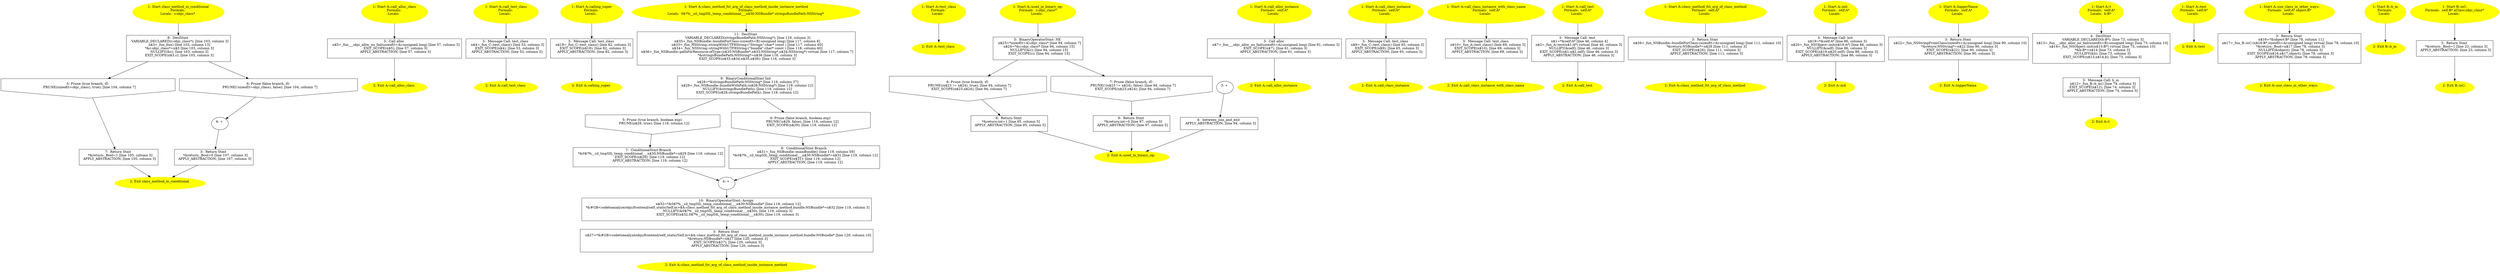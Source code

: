 /* @generated */
digraph cfg {
"class_method_in_conditional.2a19b0bd8eafdb3235f52585a49ef84a_1" [label="1: Start class_method_in_conditional\nFormals: \nLocals:  c:objc_class* \n  " color=yellow style=filled]
	

	 "class_method_in_conditional.2a19b0bd8eafdb3235f52585a49ef84a_1" -> "class_method_in_conditional.2a19b0bd8eafdb3235f52585a49ef84a_8" ;
"class_method_in_conditional.2a19b0bd8eafdb3235f52585a49ef84a_2" [label="2: Exit class_method_in_conditional \n  " color=yellow style=filled]
	

"class_method_in_conditional.2a19b0bd8eafdb3235f52585a49ef84a_3" [label="3:  Return Stmt \n   *&return:_Bool=0 [line 107, column 3]\n  APPLY_ABSTRACTION; [line 107, column 3]\n " shape="box"]
	

	 "class_method_in_conditional.2a19b0bd8eafdb3235f52585a49ef84a_3" -> "class_method_in_conditional.2a19b0bd8eafdb3235f52585a49ef84a_2" ;
"class_method_in_conditional.2a19b0bd8eafdb3235f52585a49ef84a_4" [label="4: + \n  " ]
	

	 "class_method_in_conditional.2a19b0bd8eafdb3235f52585a49ef84a_4" -> "class_method_in_conditional.2a19b0bd8eafdb3235f52585a49ef84a_3" ;
"class_method_in_conditional.2a19b0bd8eafdb3235f52585a49ef84a_5" [label="5: Prune (true branch, if) \n   PRUNE(sizeof(t=objc_class), true); [line 104, column 7]\n " shape="invhouse"]
	

	 "class_method_in_conditional.2a19b0bd8eafdb3235f52585a49ef84a_5" -> "class_method_in_conditional.2a19b0bd8eafdb3235f52585a49ef84a_7" ;
"class_method_in_conditional.2a19b0bd8eafdb3235f52585a49ef84a_6" [label="6: Prune (false branch, if) \n   PRUNE(!sizeof(t=objc_class), false); [line 104, column 7]\n " shape="invhouse"]
	

	 "class_method_in_conditional.2a19b0bd8eafdb3235f52585a49ef84a_6" -> "class_method_in_conditional.2a19b0bd8eafdb3235f52585a49ef84a_4" ;
"class_method_in_conditional.2a19b0bd8eafdb3235f52585a49ef84a_7" [label="7:  Return Stmt \n   *&return:_Bool=1 [line 105, column 5]\n  APPLY_ABSTRACTION; [line 105, column 5]\n " shape="box"]
	

	 "class_method_in_conditional.2a19b0bd8eafdb3235f52585a49ef84a_7" -> "class_method_in_conditional.2a19b0bd8eafdb3235f52585a49ef84a_2" ;
"class_method_in_conditional.2a19b0bd8eafdb3235f52585a49ef84a_8" [label="8:  DeclStmt \n   VARIABLE_DECLARED(c:objc_class*); [line 103, column 3]\n  n$3=_fun_foo() [line 103, column 13]\n  *&c:objc_class*=n$3 [line 103, column 3]\n  NULLIFY(&c); [line 103, column 3]\n  EXIT_SCOPE(n$3,c); [line 103, column 3]\n " shape="box"]
	

	 "class_method_in_conditional.2a19b0bd8eafdb3235f52585a49ef84a_8" -> "class_method_in_conditional.2a19b0bd8eafdb3235f52585a49ef84a_5" ;
	 "class_method_in_conditional.2a19b0bd8eafdb3235f52585a49ef84a_8" -> "class_method_in_conditional.2a19b0bd8eafdb3235f52585a49ef84a_6" ;
"call_alloc_class#A#class.0cef99601cab56333305f5f96f227079_1" [label="1: Start A::call_alloc_class\nFormals: \nLocals:  \n  " color=yellow style=filled]
	

	 "call_alloc_class#A#class.0cef99601cab56333305f5f96f227079_1" -> "call_alloc_class#A#class.0cef99601cab56333305f5f96f227079_3" ;
"call_alloc_class#A#class.0cef99601cab56333305f5f96f227079_2" [label="2: Exit A::call_alloc_class \n  " color=yellow style=filled]
	

"call_alloc_class#A#class.0cef99601cab56333305f5f96f227079_3" [label="3:  Call alloc \n   n$5=_fun___objc_alloc_no_fail(sizeof(t=A):unsigned long) [line 57, column 3]\n  EXIT_SCOPE(n$5); [line 57, column 3]\n  APPLY_ABSTRACTION; [line 57, column 3]\n " shape="box"]
	

	 "call_alloc_class#A#class.0cef99601cab56333305f5f96f227079_3" -> "call_alloc_class#A#class.0cef99601cab56333305f5f96f227079_2" ;
"call_test_class#A#class.cc4e8c6ada1c4f85dad976d179e36c9a_1" [label="1: Start A::call_test_class\nFormals: \nLocals:  \n  " color=yellow style=filled]
	

	 "call_test_class#A#class.cc4e8c6ada1c4f85dad976d179e36c9a_1" -> "call_test_class#A#class.cc4e8c6ada1c4f85dad976d179e36c9a_3" ;
"call_test_class#A#class.cc4e8c6ada1c4f85dad976d179e36c9a_2" [label="2: Exit A::call_test_class \n  " color=yellow style=filled]
	

"call_test_class#A#class.cc4e8c6ada1c4f85dad976d179e36c9a_3" [label="3:  Message Call: test_class \n   n$4=_fun_C::test_class() [line 53, column 3]\n  EXIT_SCOPE(n$4); [line 53, column 3]\n  APPLY_ABSTRACTION; [line 53, column 3]\n " shape="box"]
	

	 "call_test_class#A#class.cc4e8c6ada1c4f85dad976d179e36c9a_3" -> "call_test_class#A#class.cc4e8c6ada1c4f85dad976d179e36c9a_2" ;
"calling_super#A#class.0edc1d1d1c4ade7cd9adaa77e7322ad1_1" [label="1: Start A::calling_super\nFormals: \nLocals:  \n  " color=yellow style=filled]
	

	 "calling_super#A#class.0edc1d1d1c4ade7cd9adaa77e7322ad1_1" -> "calling_super#A#class.0edc1d1d1c4ade7cd9adaa77e7322ad1_3" ;
"calling_super#A#class.0edc1d1d1c4ade7cd9adaa77e7322ad1_2" [label="2: Exit A::calling_super \n  " color=yellow style=filled]
	

"calling_super#A#class.0edc1d1d1c4ade7cd9adaa77e7322ad1_3" [label="3:  Message Call: test_class \n   n$18=_fun_C::test_class() [line 82, column 3]\n  EXIT_SCOPE(n$18); [line 82, column 3]\n  APPLY_ABSTRACTION; [line 82, column 3]\n " shape="box"]
	

	 "calling_super#A#class.0edc1d1d1c4ade7cd9adaa77e7322ad1_3" -> "calling_super#A#class.0edc1d1d1c4ade7cd9adaa77e7322ad1_2" ;
"class_method_fst_arg_of_class_method_inside_instance_method#A#class.7bda69c598fb7e024d776cec3122e2a6_1" [label="1: Start A::class_method_fst_arg_of_class_method_inside_instance_method\nFormals: \nLocals:  0$?%__sil_tmpSIL_temp_conditional___n$30:NSBundle* stringsBundlePath:NSString* \n  " color=yellow style=filled]
	

	 "class_method_fst_arg_of_class_method_inside_instance_method#A#class.7bda69c598fb7e024d776cec3122e2a6_1" -> "class_method_fst_arg_of_class_method_inside_instance_method#A#class.7bda69c598fb7e024d776cec3122e2a6_11" ;
"class_method_fst_arg_of_class_method_inside_instance_method#A#class.7bda69c598fb7e024d776cec3122e2a6_2" [label="2: Exit A::class_method_fst_arg_of_class_method_inside_instance_method \n  " color=yellow style=filled]
	

"class_method_fst_arg_of_class_method_inside_instance_method#A#class.7bda69c598fb7e024d776cec3122e2a6_3" [label="3:  Return Stmt \n   n$27=*&#GB<codetoanalyze/objc/frontend/self_static/Self.m>$A::class_method_fst_arg_of_class_method_inside_instance_method.bundle:NSBundle* [line 120, column 10]\n  *&return:NSBundle*=n$27 [line 120, column 3]\n  EXIT_SCOPE(n$27); [line 120, column 3]\n  APPLY_ABSTRACTION; [line 120, column 3]\n " shape="box"]
	

	 "class_method_fst_arg_of_class_method_inside_instance_method#A#class.7bda69c598fb7e024d776cec3122e2a6_3" -> "class_method_fst_arg_of_class_method_inside_instance_method#A#class.7bda69c598fb7e024d776cec3122e2a6_2" ;
"class_method_fst_arg_of_class_method_inside_instance_method#A#class.7bda69c598fb7e024d776cec3122e2a6_4" [label="4: + \n  " ]
	

	 "class_method_fst_arg_of_class_method_inside_instance_method#A#class.7bda69c598fb7e024d776cec3122e2a6_4" -> "class_method_fst_arg_of_class_method_inside_instance_method#A#class.7bda69c598fb7e024d776cec3122e2a6_10" ;
"class_method_fst_arg_of_class_method_inside_instance_method#A#class.7bda69c598fb7e024d776cec3122e2a6_5" [label="5: Prune (true branch, boolean exp) \n   PRUNE(n$29, true); [line 119, column 12]\n " shape="invhouse"]
	

	 "class_method_fst_arg_of_class_method_inside_instance_method#A#class.7bda69c598fb7e024d776cec3122e2a6_5" -> "class_method_fst_arg_of_class_method_inside_instance_method#A#class.7bda69c598fb7e024d776cec3122e2a6_7" ;
"class_method_fst_arg_of_class_method_inside_instance_method#A#class.7bda69c598fb7e024d776cec3122e2a6_6" [label="6: Prune (false branch, boolean exp) \n   PRUNE(!n$29, false); [line 119, column 12]\n  EXIT_SCOPE(n$29); [line 119, column 12]\n " shape="invhouse"]
	

	 "class_method_fst_arg_of_class_method_inside_instance_method#A#class.7bda69c598fb7e024d776cec3122e2a6_6" -> "class_method_fst_arg_of_class_method_inside_instance_method#A#class.7bda69c598fb7e024d776cec3122e2a6_8" ;
"class_method_fst_arg_of_class_method_inside_instance_method#A#class.7bda69c598fb7e024d776cec3122e2a6_7" [label="7:  ConditionalStmt Branch \n   *&0$?%__sil_tmpSIL_temp_conditional___n$30:NSBundle*=n$29 [line 119, column 12]\n  EXIT_SCOPE(n$29); [line 119, column 12]\n  APPLY_ABSTRACTION; [line 119, column 12]\n " shape="box"]
	

	 "class_method_fst_arg_of_class_method_inside_instance_method#A#class.7bda69c598fb7e024d776cec3122e2a6_7" -> "class_method_fst_arg_of_class_method_inside_instance_method#A#class.7bda69c598fb7e024d776cec3122e2a6_4" ;
"class_method_fst_arg_of_class_method_inside_instance_method#A#class.7bda69c598fb7e024d776cec3122e2a6_8" [label="8:  ConditionalStmt Branch \n   n$31=_fun_NSBundle::mainBundle() [line 119, column 59]\n  *&0$?%__sil_tmpSIL_temp_conditional___n$30:NSBundle*=n$31 [line 119, column 12]\n  EXIT_SCOPE(n$31); [line 119, column 12]\n  APPLY_ABSTRACTION; [line 119, column 12]\n " shape="box"]
	

	 "class_method_fst_arg_of_class_method_inside_instance_method#A#class.7bda69c598fb7e024d776cec3122e2a6_8" -> "class_method_fst_arg_of_class_method_inside_instance_method#A#class.7bda69c598fb7e024d776cec3122e2a6_4" ;
"class_method_fst_arg_of_class_method_inside_instance_method#A#class.7bda69c598fb7e024d776cec3122e2a6_9" [label="9:  BinaryConditionalStmt Init \n   n$28=*&stringsBundlePath:NSString* [line 119, column 37]\n  n$29=_fun_NSBundle::bundleWithPath:(n$28:NSString*) [line 119, column 12]\n  NULLIFY(&stringsBundlePath); [line 119, column 12]\n  EXIT_SCOPE(n$28,stringsBundlePath); [line 119, column 12]\n " shape="box"]
	

	 "class_method_fst_arg_of_class_method_inside_instance_method#A#class.7bda69c598fb7e024d776cec3122e2a6_9" -> "class_method_fst_arg_of_class_method_inside_instance_method#A#class.7bda69c598fb7e024d776cec3122e2a6_5" ;
	 "class_method_fst_arg_of_class_method_inside_instance_method#A#class.7bda69c598fb7e024d776cec3122e2a6_9" -> "class_method_fst_arg_of_class_method_inside_instance_method#A#class.7bda69c598fb7e024d776cec3122e2a6_6" ;
"class_method_fst_arg_of_class_method_inside_instance_method#A#class.7bda69c598fb7e024d776cec3122e2a6_10" [label="10:  BinaryOperatorStmt: Assign \n   n$32=*&0$?%__sil_tmpSIL_temp_conditional___n$30:NSBundle* [line 119, column 12]\n  *&#GB<codetoanalyze/objc/frontend/self_static/Self.m>$A::class_method_fst_arg_of_class_method_inside_instance_method.bundle:NSBundle*=n$32 [line 119, column 3]\n  NULLIFY(&0$?%__sil_tmpSIL_temp_conditional___n$30); [line 119, column 3]\n  EXIT_SCOPE(n$32,0$?%__sil_tmpSIL_temp_conditional___n$30); [line 119, column 3]\n " shape="box"]
	

	 "class_method_fst_arg_of_class_method_inside_instance_method#A#class.7bda69c598fb7e024d776cec3122e2a6_10" -> "class_method_fst_arg_of_class_method_inside_instance_method#A#class.7bda69c598fb7e024d776cec3122e2a6_3" ;
"class_method_fst_arg_of_class_method_inside_instance_method#A#class.7bda69c598fb7e024d776cec3122e2a6_11" [label="11:  DeclStmt \n   VARIABLE_DECLARED(stringsBundlePath:NSString*); [line 116, column 3]\n  n$35=_fun_NSBundle::bundleForClass:(sizeof(t=B):unsigned long) [line 117, column 8]\n  n$33=_fun_NSString::stringWithUTF8String:(\"Strings\":char* const ) [line 117, column 60]\n  n$34=_fun_NSString::stringWithUTF8String:(\"bundle\":char* const ) [line 118, column 60]\n  n$36=_fun_NSBundle::pathForResource:ofType:(n$35:NSBundle*,n$33:NSString*,n$34:NSString*) virtual [line 117, column 7]\n  *&stringsBundlePath:NSString*=n$36 [line 116, column 3]\n  EXIT_SCOPE(n$33,n$34,n$35,n$36); [line 116, column 3]\n " shape="box"]
	

	 "class_method_fst_arg_of_class_method_inside_instance_method#A#class.7bda69c598fb7e024d776cec3122e2a6_11" -> "class_method_fst_arg_of_class_method_inside_instance_method#A#class.7bda69c598fb7e024d776cec3122e2a6_9" ;
"test_class#A#class.97324b18f626e66a3c32cec03286eb8d_1" [label="1: Start A::test_class\nFormals: \nLocals:  \n  " color=yellow style=filled]
	

	 "test_class#A#class.97324b18f626e66a3c32cec03286eb8d_1" -> "test_class#A#class.97324b18f626e66a3c32cec03286eb8d_2" ;
"test_class#A#class.97324b18f626e66a3c32cec03286eb8d_2" [label="2: Exit A::test_class \n  " color=yellow style=filled]
	

"used_in_binary_op:#A(struct objc_class)#class.da9fc6494d494952f5246c6cf4478263_1" [label="1: Start A::used_in_binary_op:\nFormals:  c:objc_class*\nLocals:  \n  " color=yellow style=filled]
	

	 "used_in_binary_op:#A(struct objc_class)#class.da9fc6494d494952f5246c6cf4478263_1" -> "used_in_binary_op:#A(struct objc_class)#class.da9fc6494d494952f5246c6cf4478263_5" ;
"used_in_binary_op:#A(struct objc_class)#class.da9fc6494d494952f5246c6cf4478263_2" [label="2: Exit A::used_in_binary_op: \n  " color=yellow style=filled]
	

"used_in_binary_op:#A(struct objc_class)#class.da9fc6494d494952f5246c6cf4478263_3" [label="3: + \n  " ]
	

	 "used_in_binary_op:#A(struct objc_class)#class.da9fc6494d494952f5246c6cf4478263_3" -> "used_in_binary_op:#A(struct objc_class)#class.da9fc6494d494952f5246c6cf4478263_4" ;
"used_in_binary_op:#A(struct objc_class)#class.da9fc6494d494952f5246c6cf4478263_4" [label="4:  between_join_and_exit \n   APPLY_ABSTRACTION; [line 94, column 3]\n " shape="box"]
	

	 "used_in_binary_op:#A(struct objc_class)#class.da9fc6494d494952f5246c6cf4478263_4" -> "used_in_binary_op:#A(struct objc_class)#class.da9fc6494d494952f5246c6cf4478263_2" ;
"used_in_binary_op:#A(struct objc_class)#class.da9fc6494d494952f5246c6cf4478263_5" [label="5:  BinaryOperatorStmt: NE \n   n$23=*sizeof(t=A):objc_class* [line 94, column 7]\n  n$24=*&c:objc_class* [line 94, column 15]\n  NULLIFY(&c); [line 94, column 15]\n  EXIT_SCOPE(c); [line 94, column 15]\n " shape="box"]
	

	 "used_in_binary_op:#A(struct objc_class)#class.da9fc6494d494952f5246c6cf4478263_5" -> "used_in_binary_op:#A(struct objc_class)#class.da9fc6494d494952f5246c6cf4478263_6" ;
	 "used_in_binary_op:#A(struct objc_class)#class.da9fc6494d494952f5246c6cf4478263_5" -> "used_in_binary_op:#A(struct objc_class)#class.da9fc6494d494952f5246c6cf4478263_7" ;
"used_in_binary_op:#A(struct objc_class)#class.da9fc6494d494952f5246c6cf4478263_6" [label="6: Prune (true branch, if) \n   PRUNE((n$23 != n$24), true); [line 94, column 7]\n  EXIT_SCOPE(n$23,n$24); [line 94, column 7]\n " shape="invhouse"]
	

	 "used_in_binary_op:#A(struct objc_class)#class.da9fc6494d494952f5246c6cf4478263_6" -> "used_in_binary_op:#A(struct objc_class)#class.da9fc6494d494952f5246c6cf4478263_8" ;
"used_in_binary_op:#A(struct objc_class)#class.da9fc6494d494952f5246c6cf4478263_7" [label="7: Prune (false branch, if) \n   PRUNE(!(n$23 != n$24), false); [line 94, column 7]\n  EXIT_SCOPE(n$23,n$24); [line 94, column 7]\n " shape="invhouse"]
	

	 "used_in_binary_op:#A(struct objc_class)#class.da9fc6494d494952f5246c6cf4478263_7" -> "used_in_binary_op:#A(struct objc_class)#class.da9fc6494d494952f5246c6cf4478263_9" ;
"used_in_binary_op:#A(struct objc_class)#class.da9fc6494d494952f5246c6cf4478263_8" [label="8:  Return Stmt \n   *&return:int=1 [line 95, column 5]\n  APPLY_ABSTRACTION; [line 95, column 5]\n " shape="box"]
	

	 "used_in_binary_op:#A(struct objc_class)#class.da9fc6494d494952f5246c6cf4478263_8" -> "used_in_binary_op:#A(struct objc_class)#class.da9fc6494d494952f5246c6cf4478263_2" ;
"used_in_binary_op:#A(struct objc_class)#class.da9fc6494d494952f5246c6cf4478263_9" [label="9:  Return Stmt \n   *&return:int=0 [line 97, column 5]\n  APPLY_ABSTRACTION; [line 97, column 5]\n " shape="box"]
	

	 "used_in_binary_op:#A(struct objc_class)#class.da9fc6494d494952f5246c6cf4478263_9" -> "used_in_binary_op:#A(struct objc_class)#class.da9fc6494d494952f5246c6cf4478263_2" ;
"call_alloc_instance#A#instance.70a20314d55f22fb46408deb70d9aabb_1" [label="1: Start A::call_alloc_instance\nFormals:  self:A*\nLocals:  \n  " color=yellow style=filled]
	

	 "call_alloc_instance#A#instance.70a20314d55f22fb46408deb70d9aabb_1" -> "call_alloc_instance#A#instance.70a20314d55f22fb46408deb70d9aabb_3" ;
"call_alloc_instance#A#instance.70a20314d55f22fb46408deb70d9aabb_2" [label="2: Exit A::call_alloc_instance \n  " color=yellow style=filled]
	

"call_alloc_instance#A#instance.70a20314d55f22fb46408deb70d9aabb_3" [label="3:  Call alloc \n   n$7=_fun___objc_alloc_no_fail(sizeof(t=A):unsigned long) [line 61, column 3]\n  EXIT_SCOPE(n$7); [line 61, column 3]\n  APPLY_ABSTRACTION; [line 61, column 3]\n " shape="box"]
	

	 "call_alloc_instance#A#instance.70a20314d55f22fb46408deb70d9aabb_3" -> "call_alloc_instance#A#instance.70a20314d55f22fb46408deb70d9aabb_2" ;
"call_class_instance#A#instance.eb1ae02cd94582eb1fc7cb426794f9f0_1" [label="1: Start A::call_class_instance\nFormals:  self:A*\nLocals:  \n  " color=yellow style=filled]
	

	 "call_class_instance#A#instance.eb1ae02cd94582eb1fc7cb426794f9f0_1" -> "call_class_instance#A#instance.eb1ae02cd94582eb1fc7cb426794f9f0_3" ;
"call_class_instance#A#instance.eb1ae02cd94582eb1fc7cb426794f9f0_2" [label="2: Exit A::call_class_instance \n  " color=yellow style=filled]
	

"call_class_instance#A#instance.eb1ae02cd94582eb1fc7cb426794f9f0_3" [label="3:  Message Call: test_class \n   n$9=_fun_C::test_class() [line 65, column 3]\n  EXIT_SCOPE(n$9); [line 65, column 3]\n  APPLY_ABSTRACTION; [line 65, column 3]\n " shape="box"]
	

	 "call_class_instance#A#instance.eb1ae02cd94582eb1fc7cb426794f9f0_3" -> "call_class_instance#A#instance.eb1ae02cd94582eb1fc7cb426794f9f0_2" ;
"call_class_instance_with_class_name#A#instance.1baf88c0fb5549c04909fab0bed63c39_1" [label="1: Start A::call_class_instance_with_class_name\nFormals:  self:A*\nLocals:  \n  " color=yellow style=filled]
	

	 "call_class_instance_with_class_name#A#instance.1baf88c0fb5549c04909fab0bed63c39_1" -> "call_class_instance_with_class_name#A#instance.1baf88c0fb5549c04909fab0bed63c39_3" ;
"call_class_instance_with_class_name#A#instance.1baf88c0fb5549c04909fab0bed63c39_2" [label="2: Exit A::call_class_instance_with_class_name \n  " color=yellow style=filled]
	

"call_class_instance_with_class_name#A#instance.1baf88c0fb5549c04909fab0bed63c39_3" [label="3:  Message Call: test_class \n   n$10=_fun_A::test_class() [line 69, column 3]\n  EXIT_SCOPE(n$10); [line 69, column 3]\n  APPLY_ABSTRACTION; [line 69, column 3]\n " shape="box"]
	

	 "call_class_instance_with_class_name#A#instance.1baf88c0fb5549c04909fab0bed63c39_3" -> "call_class_instance_with_class_name#A#instance.1baf88c0fb5549c04909fab0bed63c39_2" ;
"call_test#A#instance.41031d78ab8c6914ebc9851c442cbd4e_1" [label="1: Start A::call_test\nFormals:  self:A*\nLocals:  \n  " color=yellow style=filled]
	

	 "call_test#A#instance.41031d78ab8c6914ebc9851c442cbd4e_1" -> "call_test#A#instance.41031d78ab8c6914ebc9851c442cbd4e_3" ;
"call_test#A#instance.41031d78ab8c6914ebc9851c442cbd4e_2" [label="2: Exit A::call_test \n  " color=yellow style=filled]
	

"call_test#A#instance.41031d78ab8c6914ebc9851c442cbd4e_3" [label="3:  Message Call: test \n   n$1=*&self:A* [line 46, column 4]\n  n$2=_fun_A::test(n$1:A*) virtual [line 46, column 3]\n  NULLIFY(&self); [line 46, column 3]\n  EXIT_SCOPE(n$1,n$2,self); [line 46, column 3]\n  APPLY_ABSTRACTION; [line 46, column 3]\n " shape="box"]
	

	 "call_test#A#instance.41031d78ab8c6914ebc9851c442cbd4e_3" -> "call_test#A#instance.41031d78ab8c6914ebc9851c442cbd4e_2" ;
"class_method_fst_arg_of_class_method#A#instance.cf9f3087f45649c74ef1f7ca002450f2_1" [label="1: Start A::class_method_fst_arg_of_class_method\nFormals:  self:A*\nLocals:  \n  " color=yellow style=filled]
	

	 "class_method_fst_arg_of_class_method#A#instance.cf9f3087f45649c74ef1f7ca002450f2_1" -> "class_method_fst_arg_of_class_method#A#instance.cf9f3087f45649c74ef1f7ca002450f2_3" ;
"class_method_fst_arg_of_class_method#A#instance.cf9f3087f45649c74ef1f7ca002450f2_2" [label="2: Exit A::class_method_fst_arg_of_class_method \n  " color=yellow style=filled]
	

"class_method_fst_arg_of_class_method#A#instance.cf9f3087f45649c74ef1f7ca002450f2_3" [label="3:  Return Stmt \n   n$26=_fun_NSBundle::bundleForClass:(sizeof(t=A):unsigned long) [line 111, column 10]\n  *&return:NSBundle*=n$26 [line 111, column 3]\n  EXIT_SCOPE(n$26); [line 111, column 3]\n  APPLY_ABSTRACTION; [line 111, column 3]\n " shape="box"]
	

	 "class_method_fst_arg_of_class_method#A#instance.cf9f3087f45649c74ef1f7ca002450f2_3" -> "class_method_fst_arg_of_class_method#A#instance.cf9f3087f45649c74ef1f7ca002450f2_2" ;
"init#A#instance.eee79aaaddd644404e17691a7e7d809a_1" [label="1: Start A::init\nFormals:  self:A*\nLocals:  \n  " color=yellow style=filled]
	

	 "init#A#instance.eee79aaaddd644404e17691a7e7d809a_1" -> "init#A#instance.eee79aaaddd644404e17691a7e7d809a_3" ;
"init#A#instance.eee79aaaddd644404e17691a7e7d809a_2" [label="2: Exit A::init \n  " color=yellow style=filled]
	

"init#A#instance.eee79aaaddd644404e17691a7e7d809a_3" [label="3:  Message Call: init \n   n$19=*&self:A* [line 86, column 3]\n  n$20=_fun_NSObject::init(n$19:A*) [line 86, column 3]\n  NULLIFY(&self); [line 86, column 3]\n  EXIT_SCOPE(n$19,n$20,self); [line 86, column 3]\n  APPLY_ABSTRACTION; [line 86, column 3]\n " shape="box"]
	

	 "init#A#instance.eee79aaaddd644404e17691a7e7d809a_3" -> "init#A#instance.eee79aaaddd644404e17691a7e7d809a_2" ;
"loggerName#A#instance.36b9a42412bcf7d8d3f8397eb2bcb555_1" [label="1: Start A::loggerName\nFormals:  self:A*\nLocals:  \n  " color=yellow style=filled]
	

	 "loggerName#A#instance.36b9a42412bcf7d8d3f8397eb2bcb555_1" -> "loggerName#A#instance.36b9a42412bcf7d8d3f8397eb2bcb555_3" ;
"loggerName#A#instance.36b9a42412bcf7d8d3f8397eb2bcb555_2" [label="2: Exit A::loggerName \n  " color=yellow style=filled]
	

"loggerName#A#instance.36b9a42412bcf7d8d3f8397eb2bcb555_3" [label="3:  Return Stmt \n   n$22=_fun_NSStringFromClass(sizeof(t=A):unsigned long) [line 90, column 10]\n  *&return:NSString*=n$22 [line 90, column 3]\n  EXIT_SCOPE(n$22); [line 90, column 3]\n  APPLY_ABSTRACTION; [line 90, column 3]\n " shape="box"]
	

	 "loggerName#A#instance.36b9a42412bcf7d8d3f8397eb2bcb555_3" -> "loggerName#A#instance.36b9a42412bcf7d8d3f8397eb2bcb555_2" ;
"t#A#instance.e31b9a7bced712626784e2860af1a31b_1" [label="1: Start A::t\nFormals:  self:A*\nLocals:  b:B* \n  " color=yellow style=filled]
	

	 "t#A#instance.e31b9a7bced712626784e2860af1a31b_1" -> "t#A#instance.e31b9a7bced712626784e2860af1a31b_4" ;
"t#A#instance.e31b9a7bced712626784e2860af1a31b_2" [label="2: Exit A::t \n  " color=yellow style=filled]
	

"t#A#instance.e31b9a7bced712626784e2860af1a31b_3" [label="3:  Message Call: b_m \n   n$12=_fun_B::b_m() [line 74, column 3]\n  EXIT_SCOPE(n$12); [line 74, column 3]\n  APPLY_ABSTRACTION; [line 74, column 3]\n " shape="box"]
	

	 "t#A#instance.e31b9a7bced712626784e2860af1a31b_3" -> "t#A#instance.e31b9a7bced712626784e2860af1a31b_2" ;
"t#A#instance.e31b9a7bced712626784e2860af1a31b_4" [label="4:  DeclStmt \n   VARIABLE_DECLARED(b:B*); [line 73, column 3]\n  n$13=_fun___objc_alloc_no_fail(sizeof(t=B):unsigned long) [line 73, column 10]\n  n$14=_fun_NSObject::init(n$13:B*) virtual [line 73, column 10]\n  *&b:B*=n$14 [line 73, column 3]\n  NULLIFY(&b); [line 73, column 3]\n  EXIT_SCOPE(n$13,n$14,b); [line 73, column 3]\n " shape="box"]
	

	 "t#A#instance.e31b9a7bced712626784e2860af1a31b_4" -> "t#A#instance.e31b9a7bced712626784e2860af1a31b_3" ;
"test#A#instance.561395dd5ffb844cbbb6c52cf21ce047_1" [label="1: Start A::test\nFormals:  self:A*\nLocals:  \n  " color=yellow style=filled]
	

	 "test#A#instance.561395dd5ffb844cbbb6c52cf21ce047_1" -> "test#A#instance.561395dd5ffb844cbbb6c52cf21ce047_2" ;
"test#A#instance.561395dd5ffb844cbbb6c52cf21ce047_2" [label="2: Exit A::test \n  " color=yellow style=filled]
	

"use_class_in_other_ways:#A(class B)#instance.7a96604c2c855db834d214f72f83a306_1" [label="1: Start A::use_class_in_other_ways:\nFormals:  self:A* object:B*\nLocals:  \n  " color=yellow style=filled]
	

	 "use_class_in_other_ways:#A(class B)#instance.7a96604c2c855db834d214f72f83a306_1" -> "use_class_in_other_ways:#A(class B)#instance.7a96604c2c855db834d214f72f83a306_3" ;
"use_class_in_other_ways:#A(class B)#instance.7a96604c2c855db834d214f72f83a306_2" [label="2: Exit A::use_class_in_other_ways: \n  " color=yellow style=filled]
	

"use_class_in_other_ways:#A(class B)#instance.7a96604c2c855db834d214f72f83a306_3" [label="3:  Return Stmt \n   n$16=*&object:B* [line 78, column 11]\n  n$17=_fun_B::isC:(n$16:B*,sizeof(t=A):unsigned long) virtual [line 78, column 10]\n  *&return:_Bool=n$17 [line 78, column 3]\n  NULLIFY(&object); [line 78, column 3]\n  EXIT_SCOPE(n$16,n$17,object); [line 78, column 3]\n  APPLY_ABSTRACTION; [line 78, column 3]\n " shape="box"]
	

	 "use_class_in_other_ways:#A(class B)#instance.7a96604c2c855db834d214f72f83a306_3" -> "use_class_in_other_ways:#A(class B)#instance.7a96604c2c855db834d214f72f83a306_2" ;
"b_m#B#class.82af96ad418803b2f96fc1bfa1572c10_1" [label="1: Start B::b_m\nFormals: \nLocals:  \n  " color=yellow style=filled]
	

	 "b_m#B#class.82af96ad418803b2f96fc1bfa1572c10_1" -> "b_m#B#class.82af96ad418803b2f96fc1bfa1572c10_2" ;
"b_m#B#class.82af96ad418803b2f96fc1bfa1572c10_2" [label="2: Exit B::b_m \n  " color=yellow style=filled]
	

"isC:#B(struct objc_class)#instance.ab14fb7a19510df6032d65aa27b0f12d_1" [label="1: Start B::isC:\nFormals:  self:B* aClass:objc_class*\nLocals:  \n  " color=yellow style=filled]
	

	 "isC:#B(struct objc_class)#instance.ab14fb7a19510df6032d65aa27b0f12d_1" -> "isC:#B(struct objc_class)#instance.ab14fb7a19510df6032d65aa27b0f12d_3" ;
"isC:#B(struct objc_class)#instance.ab14fb7a19510df6032d65aa27b0f12d_2" [label="2: Exit B::isC: \n  " color=yellow style=filled]
	

"isC:#B(struct objc_class)#instance.ab14fb7a19510df6032d65aa27b0f12d_3" [label="3:  Return Stmt \n   *&return:_Bool=1 [line 23, column 3]\n  APPLY_ABSTRACTION; [line 23, column 3]\n " shape="box"]
	

	 "isC:#B(struct objc_class)#instance.ab14fb7a19510df6032d65aa27b0f12d_3" -> "isC:#B(struct objc_class)#instance.ab14fb7a19510df6032d65aa27b0f12d_2" ;
}
